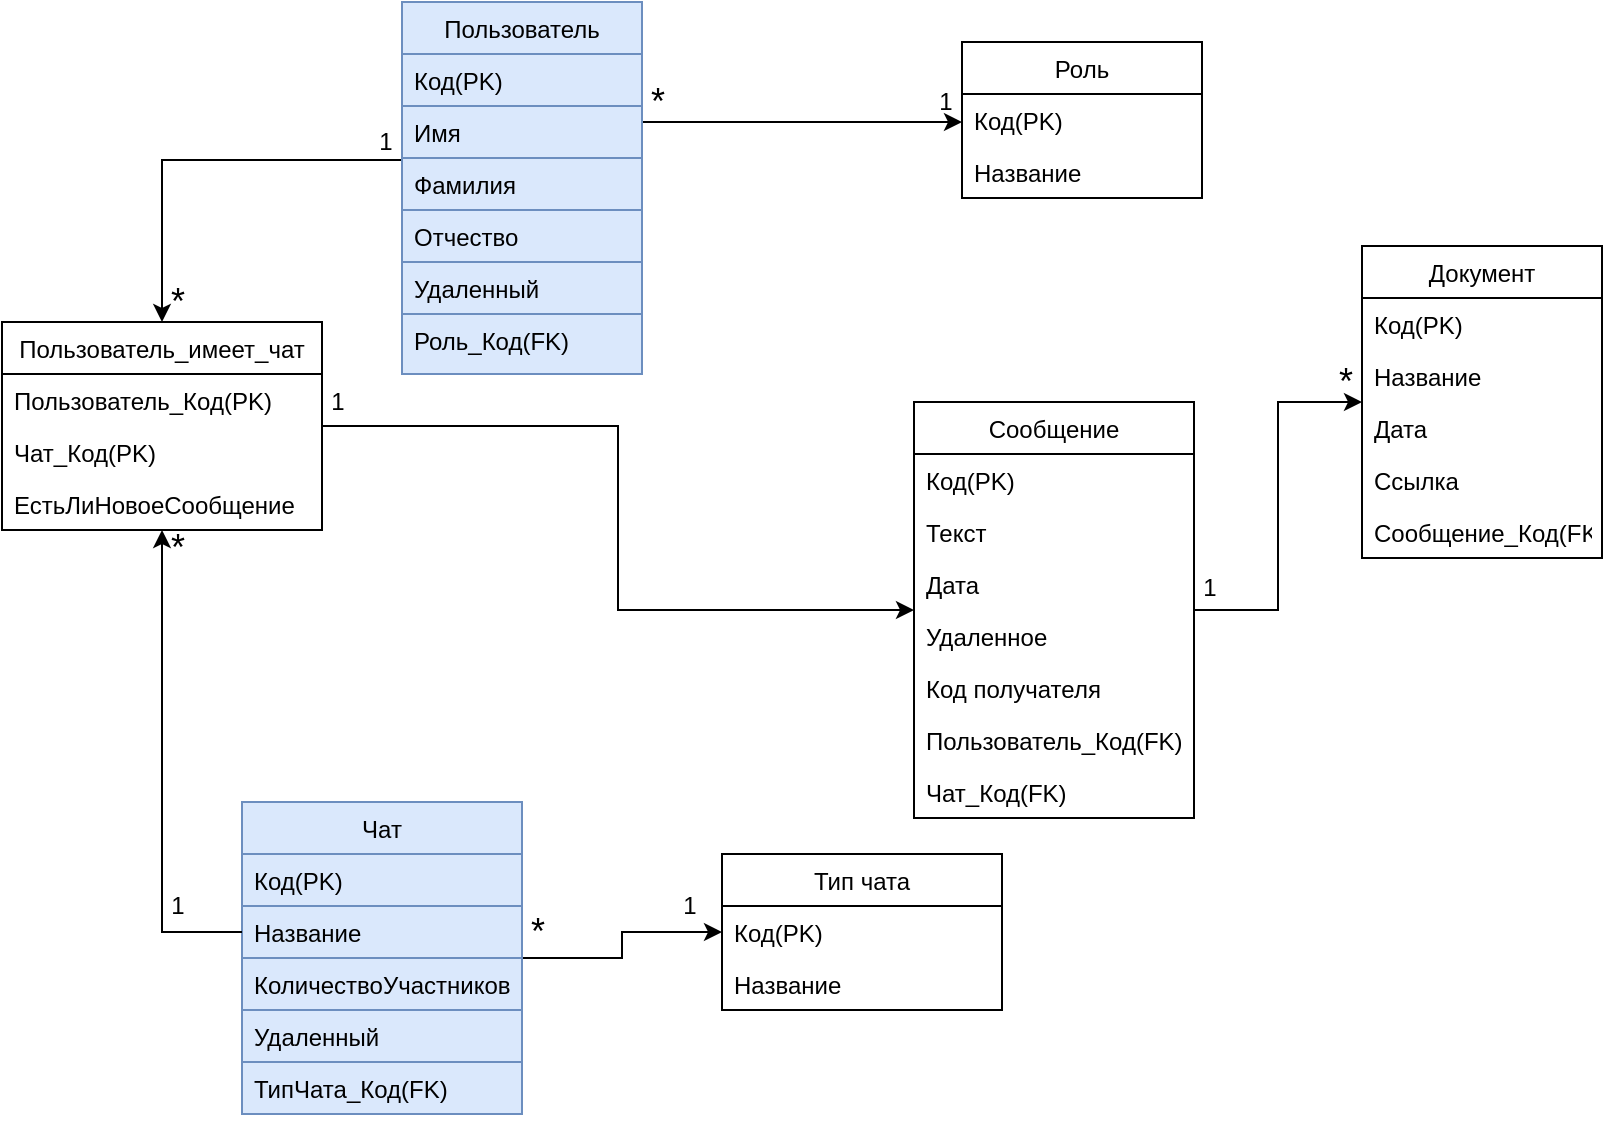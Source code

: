 <mxfile version="14.7.0" type="device"><diagram id="eFwKaAWRD6GyCzD5-97Y" name="Page-1"><mxGraphModel dx="1038" dy="551" grid="1" gridSize="10" guides="1" tooltips="1" connect="1" arrows="1" fold="1" page="1" pageScale="1" pageWidth="827" pageHeight="1169" math="0" shadow="0"><root><mxCell id="0"/><mxCell id="1" parent="0"/><mxCell id="ggG29xeRueAr46TLxNG1-16" value="" style="edgeStyle=orthogonalEdgeStyle;rounded=0;orthogonalLoop=1;jettySize=auto;html=1;" parent="1" source="ggG29xeRueAr46TLxNG1-1" target="ggG29xeRueAr46TLxNG1-10" edge="1"><mxGeometry relative="1" as="geometry"><Array as="points"><mxPoint x="470" y="141"/><mxPoint x="470" y="141"/></Array></mxGeometry></mxCell><mxCell id="ggG29xeRueAr46TLxNG1-25" value="" style="edgeStyle=orthogonalEdgeStyle;rounded=0;orthogonalLoop=1;jettySize=auto;html=1;entryX=0.5;entryY=0;entryDx=0;entryDy=0;" parent="1" source="ggG29xeRueAr46TLxNG1-1" target="ggG29xeRueAr46TLxNG1-19" edge="1"><mxGeometry relative="1" as="geometry"><Array as="points"><mxPoint x="120" y="160"/></Array></mxGeometry></mxCell><mxCell id="ggG29xeRueAr46TLxNG1-1" value="Пользователь" style="swimlane;fontStyle=0;childLayout=stackLayout;horizontal=1;startSize=26;fillColor=#dae8fc;horizontalStack=0;resizeParent=1;resizeParentMax=0;resizeLast=0;collapsible=1;marginBottom=0;strokeColor=#6c8ebf;" parent="1" vertex="1"><mxGeometry x="240" y="81" width="120" height="186" as="geometry"/></mxCell><mxCell id="ggG29xeRueAr46TLxNG1-2" value="Код(PK)" style="text;strokeColor=#6c8ebf;fillColor=#dae8fc;align=left;verticalAlign=top;spacingLeft=4;spacingRight=4;overflow=hidden;rotatable=0;points=[[0,0.5],[1,0.5]];portConstraint=eastwest;" parent="ggG29xeRueAr46TLxNG1-1" vertex="1"><mxGeometry y="26" width="120" height="26" as="geometry"/></mxCell><mxCell id="ggG29xeRueAr46TLxNG1-3" value="Имя" style="text;strokeColor=#6c8ebf;fillColor=#dae8fc;align=left;verticalAlign=top;spacingLeft=4;spacingRight=4;overflow=hidden;rotatable=0;points=[[0,0.5],[1,0.5]];portConstraint=eastwest;" parent="ggG29xeRueAr46TLxNG1-1" vertex="1"><mxGeometry y="52" width="120" height="26" as="geometry"/></mxCell><mxCell id="ggG29xeRueAr46TLxNG1-4" value="Фамилия" style="text;strokeColor=#6c8ebf;fillColor=#dae8fc;align=left;verticalAlign=top;spacingLeft=4;spacingRight=4;overflow=hidden;rotatable=0;points=[[0,0.5],[1,0.5]];portConstraint=eastwest;" parent="ggG29xeRueAr46TLxNG1-1" vertex="1"><mxGeometry y="78" width="120" height="26" as="geometry"/></mxCell><mxCell id="ggG29xeRueAr46TLxNG1-6" value="Отчество" style="text;strokeColor=#6c8ebf;fillColor=#dae8fc;align=left;verticalAlign=top;spacingLeft=4;spacingRight=4;overflow=hidden;rotatable=0;points=[[0,0.5],[1,0.5]];portConstraint=eastwest;" parent="ggG29xeRueAr46TLxNG1-1" vertex="1"><mxGeometry y="104" width="120" height="26" as="geometry"/></mxCell><mxCell id="mr4i8n4Y6EE6HX1-u52J-4" value="Удаленный" style="text;strokeColor=#6c8ebf;fillColor=#dae8fc;align=left;verticalAlign=top;spacingLeft=4;spacingRight=4;overflow=hidden;rotatable=0;points=[[0,0.5],[1,0.5]];portConstraint=eastwest;" parent="ggG29xeRueAr46TLxNG1-1" vertex="1"><mxGeometry y="130" width="120" height="26" as="geometry"/></mxCell><mxCell id="ggG29xeRueAr46TLxNG1-9" value="Роль_Код(FK)" style="text;strokeColor=#6c8ebf;fillColor=#dae8fc;align=left;verticalAlign=top;spacingLeft=4;spacingRight=4;overflow=hidden;rotatable=0;points=[[0,0.5],[1,0.5]];portConstraint=eastwest;" parent="ggG29xeRueAr46TLxNG1-1" vertex="1"><mxGeometry y="156" width="120" height="30" as="geometry"/></mxCell><mxCell id="ggG29xeRueAr46TLxNG1-10" value="Роль" style="swimlane;fontStyle=0;childLayout=stackLayout;horizontal=1;startSize=26;fillColor=none;horizontalStack=0;resizeParent=1;resizeParentMax=0;resizeLast=0;collapsible=1;marginBottom=0;" parent="1" vertex="1"><mxGeometry x="520" y="101" width="120" height="78" as="geometry"/></mxCell><mxCell id="ggG29xeRueAr46TLxNG1-11" value="Код(PK)" style="text;strokeColor=none;fillColor=none;align=left;verticalAlign=top;spacingLeft=4;spacingRight=4;overflow=hidden;rotatable=0;points=[[0,0.5],[1,0.5]];portConstraint=eastwest;" parent="ggG29xeRueAr46TLxNG1-10" vertex="1"><mxGeometry y="26" width="120" height="26" as="geometry"/></mxCell><mxCell id="ggG29xeRueAr46TLxNG1-12" value="Название" style="text;strokeColor=none;fillColor=none;align=left;verticalAlign=top;spacingLeft=4;spacingRight=4;overflow=hidden;rotatable=0;points=[[0,0.5],[1,0.5]];portConstraint=eastwest;" parent="ggG29xeRueAr46TLxNG1-10" vertex="1"><mxGeometry y="52" width="120" height="26" as="geometry"/></mxCell><mxCell id="ggG29xeRueAr46TLxNG1-17" value="&lt;font style=&quot;font-size: 18px&quot;&gt;*&lt;/font&gt;" style="text;html=1;align=center;verticalAlign=middle;whiteSpace=wrap;rounded=0;" parent="1" vertex="1"><mxGeometry x="360" y="121" width="16" height="20" as="geometry"/></mxCell><mxCell id="ggG29xeRueAr46TLxNG1-18" value="1" style="text;html=1;strokeColor=none;fillColor=none;align=center;verticalAlign=middle;whiteSpace=wrap;rounded=0;" parent="1" vertex="1"><mxGeometry x="504" y="121" width="16" height="20" as="geometry"/></mxCell><mxCell id="2giCIwwUvnZQP9Y0nYPE-6" style="edgeStyle=orthogonalEdgeStyle;rounded=0;orthogonalLoop=1;jettySize=auto;html=1;" parent="1" source="ggG29xeRueAr46TLxNG1-19" target="ggG29xeRueAr46TLxNG1-38" edge="1"><mxGeometry relative="1" as="geometry"/></mxCell><mxCell id="ggG29xeRueAr46TLxNG1-19" value="Пользователь_имеет_чат" style="swimlane;fontStyle=0;childLayout=stackLayout;horizontal=1;startSize=26;fillColor=none;horizontalStack=0;resizeParent=1;resizeParentMax=0;resizeLast=0;collapsible=1;marginBottom=0;" parent="1" vertex="1"><mxGeometry x="40" y="241" width="160" height="104" as="geometry"/></mxCell><mxCell id="ggG29xeRueAr46TLxNG1-20" value="Пользователь_Код(PK)" style="text;strokeColor=none;fillColor=none;align=left;verticalAlign=top;spacingLeft=4;spacingRight=4;overflow=hidden;rotatable=0;points=[[0,0.5],[1,0.5]];portConstraint=eastwest;" parent="ggG29xeRueAr46TLxNG1-19" vertex="1"><mxGeometry y="26" width="160" height="26" as="geometry"/></mxCell><mxCell id="ggG29xeRueAr46TLxNG1-21" value="Чат_Код(PK)" style="text;strokeColor=none;fillColor=none;align=left;verticalAlign=top;spacingLeft=4;spacingRight=4;overflow=hidden;rotatable=0;points=[[0,0.5],[1,0.5]];portConstraint=eastwest;" parent="ggG29xeRueAr46TLxNG1-19" vertex="1"><mxGeometry y="52" width="160" height="26" as="geometry"/></mxCell><mxCell id="ggG29xeRueAr46TLxNG1-22" value="ЕстьЛиНовоеСообщение" style="text;strokeColor=none;fillColor=none;align=left;verticalAlign=top;spacingLeft=4;spacingRight=4;overflow=hidden;rotatable=0;points=[[0,0.5],[1,0.5]];portConstraint=eastwest;" parent="ggG29xeRueAr46TLxNG1-19" vertex="1"><mxGeometry y="78" width="160" height="26" as="geometry"/></mxCell><mxCell id="ggG29xeRueAr46TLxNG1-26" value="1" style="text;html=1;strokeColor=none;fillColor=none;align=center;verticalAlign=middle;whiteSpace=wrap;rounded=0;" parent="1" vertex="1"><mxGeometry x="224" y="141" width="16" height="20" as="geometry"/></mxCell><mxCell id="ggG29xeRueAr46TLxNG1-27" value="&lt;font style=&quot;font-size: 18px&quot;&gt;*&lt;/font&gt;" style="text;html=1;strokeColor=none;fillColor=none;align=center;verticalAlign=middle;whiteSpace=wrap;rounded=0;" parent="1" vertex="1"><mxGeometry x="120" y="344" width="16" height="20" as="geometry"/></mxCell><mxCell id="cw56o-VyBWhsz3NQCYIG-5" value="" style="edgeStyle=orthogonalEdgeStyle;rounded=0;orthogonalLoop=1;jettySize=auto;html=1;" parent="1" source="ggG29xeRueAr46TLxNG1-28" target="cw56o-VyBWhsz3NQCYIG-1" edge="1"><mxGeometry relative="1" as="geometry"/></mxCell><mxCell id="ggG29xeRueAr46TLxNG1-28" value="Чат" style="swimlane;fontStyle=0;childLayout=stackLayout;horizontal=1;startSize=26;fillColor=#dae8fc;horizontalStack=0;resizeParent=1;resizeParentMax=0;resizeLast=0;collapsible=1;marginBottom=0;strokeColor=#6c8ebf;" parent="1" vertex="1"><mxGeometry x="160" y="481" width="140" height="156" as="geometry"/></mxCell><mxCell id="ggG29xeRueAr46TLxNG1-29" value="Код(PK)" style="text;strokeColor=#6c8ebf;fillColor=#dae8fc;align=left;verticalAlign=top;spacingLeft=4;spacingRight=4;overflow=hidden;rotatable=0;points=[[0,0.5],[1,0.5]];portConstraint=eastwest;" parent="ggG29xeRueAr46TLxNG1-28" vertex="1"><mxGeometry y="26" width="140" height="26" as="geometry"/></mxCell><mxCell id="ggG29xeRueAr46TLxNG1-30" value="Название" style="text;strokeColor=#6c8ebf;fillColor=#dae8fc;align=left;verticalAlign=top;spacingLeft=4;spacingRight=4;overflow=hidden;rotatable=0;points=[[0,0.5],[1,0.5]];portConstraint=eastwest;" parent="ggG29xeRueAr46TLxNG1-28" vertex="1"><mxGeometry y="52" width="140" height="26" as="geometry"/></mxCell><mxCell id="ggG29xeRueAr46TLxNG1-31" value="КоличествоУчастников" style="text;strokeColor=#6c8ebf;fillColor=#dae8fc;align=left;verticalAlign=top;spacingLeft=4;spacingRight=4;overflow=hidden;rotatable=0;points=[[0,0.5],[1,0.5]];portConstraint=eastwest;" parent="ggG29xeRueAr46TLxNG1-28" vertex="1"><mxGeometry y="78" width="140" height="26" as="geometry"/></mxCell><mxCell id="mr4i8n4Y6EE6HX1-u52J-5" value="Удаленный" style="text;strokeColor=#6c8ebf;fillColor=#dae8fc;align=left;verticalAlign=top;spacingLeft=4;spacingRight=4;overflow=hidden;rotatable=0;points=[[0,0.5],[1,0.5]];portConstraint=eastwest;" parent="ggG29xeRueAr46TLxNG1-28" vertex="1"><mxGeometry y="104" width="140" height="26" as="geometry"/></mxCell><mxCell id="A-JljYa1h86stzeCRPYn-2" value="ТипЧата_Код(FK)" style="text;strokeColor=#6c8ebf;fillColor=#dae8fc;align=left;verticalAlign=top;spacingLeft=4;spacingRight=4;overflow=hidden;rotatable=0;points=[[0,0.5],[1,0.5]];portConstraint=eastwest;" parent="ggG29xeRueAr46TLxNG1-28" vertex="1"><mxGeometry y="130" width="140" height="26" as="geometry"/></mxCell><mxCell id="ggG29xeRueAr46TLxNG1-34" style="edgeStyle=orthogonalEdgeStyle;rounded=0;orthogonalLoop=1;jettySize=auto;html=1;exitX=0;exitY=0.5;exitDx=0;exitDy=0;" parent="1" source="ggG29xeRueAr46TLxNG1-30" target="ggG29xeRueAr46TLxNG1-19" edge="1"><mxGeometry relative="1" as="geometry"/></mxCell><mxCell id="ggG29xeRueAr46TLxNG1-35" value="1" style="text;html=1;strokeColor=none;fillColor=none;align=center;verticalAlign=middle;whiteSpace=wrap;rounded=0;" parent="1" vertex="1"><mxGeometry x="120" y="523" width="16" height="20" as="geometry"/></mxCell><mxCell id="ggG29xeRueAr46TLxNG1-36" value="&lt;font style=&quot;font-size: 18px&quot;&gt;*&lt;/font&gt;" style="text;html=1;strokeColor=none;fillColor=none;align=center;verticalAlign=middle;whiteSpace=wrap;rounded=0;" parent="1" vertex="1"><mxGeometry x="120" y="221" width="16" height="20" as="geometry"/></mxCell><mxCell id="ggG29xeRueAr46TLxNG1-57" value="" style="edgeStyle=orthogonalEdgeStyle;rounded=0;orthogonalLoop=1;jettySize=auto;html=1;" parent="1" source="ggG29xeRueAr46TLxNG1-38" target="ggG29xeRueAr46TLxNG1-50" edge="1"><mxGeometry relative="1" as="geometry"/></mxCell><mxCell id="ggG29xeRueAr46TLxNG1-38" value="Сообщение" style="swimlane;fontStyle=0;childLayout=stackLayout;horizontal=1;startSize=26;fillColor=none;horizontalStack=0;resizeParent=1;resizeParentMax=0;resizeLast=0;collapsible=1;marginBottom=0;" parent="1" vertex="1"><mxGeometry x="496" y="281" width="140" height="208" as="geometry"/></mxCell><mxCell id="ggG29xeRueAr46TLxNG1-39" value="Код(PK)" style="text;strokeColor=none;fillColor=none;align=left;verticalAlign=top;spacingLeft=4;spacingRight=4;overflow=hidden;rotatable=0;points=[[0,0.5],[1,0.5]];portConstraint=eastwest;" parent="ggG29xeRueAr46TLxNG1-38" vertex="1"><mxGeometry y="26" width="140" height="26" as="geometry"/></mxCell><mxCell id="ggG29xeRueAr46TLxNG1-40" value="Текст" style="text;strokeColor=none;fillColor=none;align=left;verticalAlign=top;spacingLeft=4;spacingRight=4;overflow=hidden;rotatable=0;points=[[0,0.5],[1,0.5]];portConstraint=eastwest;" parent="ggG29xeRueAr46TLxNG1-38" vertex="1"><mxGeometry y="52" width="140" height="26" as="geometry"/></mxCell><mxCell id="ggG29xeRueAr46TLxNG1-43" value="Дата" style="text;strokeColor=none;fillColor=none;align=left;verticalAlign=top;spacingLeft=4;spacingRight=4;overflow=hidden;rotatable=0;points=[[0,0.5],[1,0.5]];portConstraint=eastwest;" parent="ggG29xeRueAr46TLxNG1-38" vertex="1"><mxGeometry y="78" width="140" height="26" as="geometry"/></mxCell><mxCell id="mr4i8n4Y6EE6HX1-u52J-1" value="Удаленное" style="text;strokeColor=none;fillColor=none;align=left;verticalAlign=top;spacingLeft=4;spacingRight=4;overflow=hidden;rotatable=0;points=[[0,0.5],[1,0.5]];portConstraint=eastwest;" parent="ggG29xeRueAr46TLxNG1-38" vertex="1"><mxGeometry y="104" width="140" height="26" as="geometry"/></mxCell><mxCell id="A-JljYa1h86stzeCRPYn-1" value="Код получателя" style="text;strokeColor=none;fillColor=none;align=left;verticalAlign=top;spacingLeft=4;spacingRight=4;overflow=hidden;rotatable=0;points=[[0,0.5],[1,0.5]];portConstraint=eastwest;" parent="ggG29xeRueAr46TLxNG1-38" vertex="1"><mxGeometry y="130" width="140" height="26" as="geometry"/></mxCell><mxCell id="2giCIwwUvnZQP9Y0nYPE-7" value="Пользователь_Код(FK)" style="text;strokeColor=none;fillColor=none;align=left;verticalAlign=top;spacingLeft=4;spacingRight=4;overflow=hidden;rotatable=0;points=[[0,0.5],[1,0.5]];portConstraint=eastwest;" parent="ggG29xeRueAr46TLxNG1-38" vertex="1"><mxGeometry y="156" width="140" height="26" as="geometry"/></mxCell><mxCell id="2giCIwwUvnZQP9Y0nYPE-8" value="Чат_Код(FK)" style="text;strokeColor=none;fillColor=none;align=left;verticalAlign=top;spacingLeft=4;spacingRight=4;overflow=hidden;rotatable=0;points=[[0,0.5],[1,0.5]];portConstraint=eastwest;" parent="ggG29xeRueAr46TLxNG1-38" vertex="1"><mxGeometry y="182" width="140" height="26" as="geometry"/></mxCell><mxCell id="ggG29xeRueAr46TLxNG1-50" value="Документ" style="swimlane;fontStyle=0;childLayout=stackLayout;horizontal=1;startSize=26;fillColor=none;horizontalStack=0;resizeParent=1;resizeParentMax=0;resizeLast=0;collapsible=1;marginBottom=0;" parent="1" vertex="1"><mxGeometry x="720" y="203" width="120" height="156" as="geometry"/></mxCell><mxCell id="ggG29xeRueAr46TLxNG1-51" value="Код(PK)" style="text;strokeColor=none;fillColor=none;align=left;verticalAlign=top;spacingLeft=4;spacingRight=4;overflow=hidden;rotatable=0;points=[[0,0.5],[1,0.5]];portConstraint=eastwest;" parent="ggG29xeRueAr46TLxNG1-50" vertex="1"><mxGeometry y="26" width="120" height="26" as="geometry"/></mxCell><mxCell id="ggG29xeRueAr46TLxNG1-52" value="Название" style="text;strokeColor=none;fillColor=none;align=left;verticalAlign=top;spacingLeft=4;spacingRight=4;overflow=hidden;rotatable=0;points=[[0,0.5],[1,0.5]];portConstraint=eastwest;" parent="ggG29xeRueAr46TLxNG1-50" vertex="1"><mxGeometry y="52" width="120" height="26" as="geometry"/></mxCell><mxCell id="ggG29xeRueAr46TLxNG1-53" value="Дата" style="text;strokeColor=none;fillColor=none;align=left;verticalAlign=top;spacingLeft=4;spacingRight=4;overflow=hidden;rotatable=0;points=[[0,0.5],[1,0.5]];portConstraint=eastwest;" parent="ggG29xeRueAr46TLxNG1-50" vertex="1"><mxGeometry y="78" width="120" height="26" as="geometry"/></mxCell><mxCell id="ggG29xeRueAr46TLxNG1-54" value="Ссылка" style="text;strokeColor=none;fillColor=none;align=left;verticalAlign=top;spacingLeft=4;spacingRight=4;overflow=hidden;rotatable=0;points=[[0,0.5],[1,0.5]];portConstraint=eastwest;" parent="ggG29xeRueAr46TLxNG1-50" vertex="1"><mxGeometry y="104" width="120" height="26" as="geometry"/></mxCell><mxCell id="ggG29xeRueAr46TLxNG1-55" value="Сообщение_Код(FK)" style="text;strokeColor=none;fillColor=none;align=left;verticalAlign=top;spacingLeft=4;spacingRight=4;overflow=hidden;rotatable=0;points=[[0,0.5],[1,0.5]];portConstraint=eastwest;" parent="ggG29xeRueAr46TLxNG1-50" vertex="1"><mxGeometry y="130" width="120" height="26" as="geometry"/></mxCell><mxCell id="ggG29xeRueAr46TLxNG1-59" value="&lt;font style=&quot;font-size: 18px&quot;&gt;*&lt;/font&gt;" style="text;html=1;strokeColor=none;fillColor=none;align=center;verticalAlign=middle;whiteSpace=wrap;rounded=0;" parent="1" vertex="1"><mxGeometry x="704" y="261" width="16" height="20" as="geometry"/></mxCell><mxCell id="ggG29xeRueAr46TLxNG1-60" value="1" style="text;html=1;strokeColor=none;fillColor=none;align=center;verticalAlign=middle;whiteSpace=wrap;rounded=0;" parent="1" vertex="1"><mxGeometry x="636" y="364" width="16" height="20" as="geometry"/></mxCell><mxCell id="2giCIwwUvnZQP9Y0nYPE-9" value="1" style="text;html=1;strokeColor=none;fillColor=none;align=center;verticalAlign=middle;whiteSpace=wrap;rounded=0;" parent="1" vertex="1"><mxGeometry x="200" y="271" width="16" height="20" as="geometry"/></mxCell><mxCell id="cw56o-VyBWhsz3NQCYIG-1" value="Тип чата" style="swimlane;fontStyle=0;childLayout=stackLayout;horizontal=1;startSize=26;fillColor=none;horizontalStack=0;resizeParent=1;resizeParentMax=0;resizeLast=0;collapsible=1;marginBottom=0;" parent="1" vertex="1"><mxGeometry x="400" y="507" width="140" height="78" as="geometry"/></mxCell><mxCell id="cw56o-VyBWhsz3NQCYIG-2" value="Код(PK)" style="text;strokeColor=none;fillColor=none;align=left;verticalAlign=top;spacingLeft=4;spacingRight=4;overflow=hidden;rotatable=0;points=[[0,0.5],[1,0.5]];portConstraint=eastwest;" parent="cw56o-VyBWhsz3NQCYIG-1" vertex="1"><mxGeometry y="26" width="140" height="26" as="geometry"/></mxCell><mxCell id="cw56o-VyBWhsz3NQCYIG-3" value="Название" style="text;strokeColor=none;fillColor=none;align=left;verticalAlign=top;spacingLeft=4;spacingRight=4;overflow=hidden;rotatable=0;points=[[0,0.5],[1,0.5]];portConstraint=eastwest;" parent="cw56o-VyBWhsz3NQCYIG-1" vertex="1"><mxGeometry y="52" width="140" height="26" as="geometry"/></mxCell><mxCell id="cw56o-VyBWhsz3NQCYIG-6" value="&lt;font style=&quot;font-size: 18px&quot;&gt;*&lt;/font&gt;" style="text;html=1;align=center;verticalAlign=middle;whiteSpace=wrap;rounded=0;" parent="1" vertex="1"><mxGeometry x="300" y="536" width="16" height="20" as="geometry"/></mxCell><mxCell id="cw56o-VyBWhsz3NQCYIG-7" value="1" style="text;html=1;strokeColor=none;fillColor=none;align=center;verticalAlign=middle;whiteSpace=wrap;rounded=0;" parent="1" vertex="1"><mxGeometry x="376" y="523" width="16" height="20" as="geometry"/></mxCell></root></mxGraphModel></diagram></mxfile>